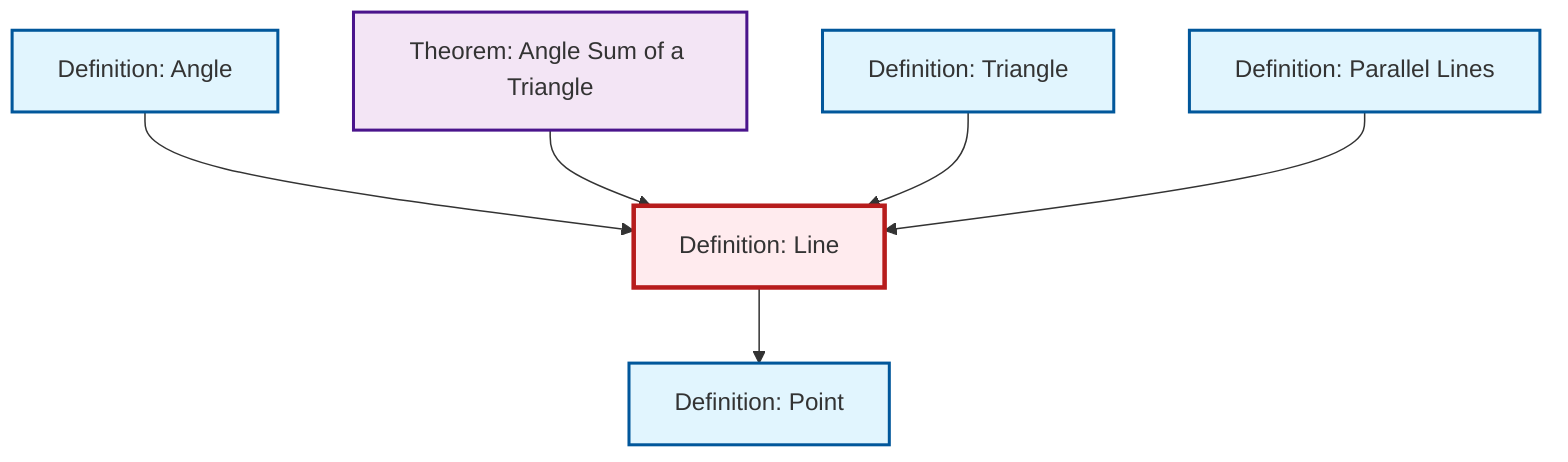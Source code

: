 graph TD
    classDef definition fill:#e1f5fe,stroke:#01579b,stroke-width:2px
    classDef theorem fill:#f3e5f5,stroke:#4a148c,stroke-width:2px
    classDef axiom fill:#fff3e0,stroke:#e65100,stroke-width:2px
    classDef example fill:#e8f5e9,stroke:#1b5e20,stroke-width:2px
    classDef current fill:#ffebee,stroke:#b71c1c,stroke-width:3px
    thm-angle-sum-triangle["Theorem: Angle Sum of a Triangle"]:::theorem
    def-angle["Definition: Angle"]:::definition
    def-triangle["Definition: Triangle"]:::definition
    def-line["Definition: Line"]:::definition
    def-point["Definition: Point"]:::definition
    def-parallel["Definition: Parallel Lines"]:::definition
    def-angle --> def-line
    thm-angle-sum-triangle --> def-line
    def-triangle --> def-line
    def-parallel --> def-line
    def-line --> def-point
    class def-line current